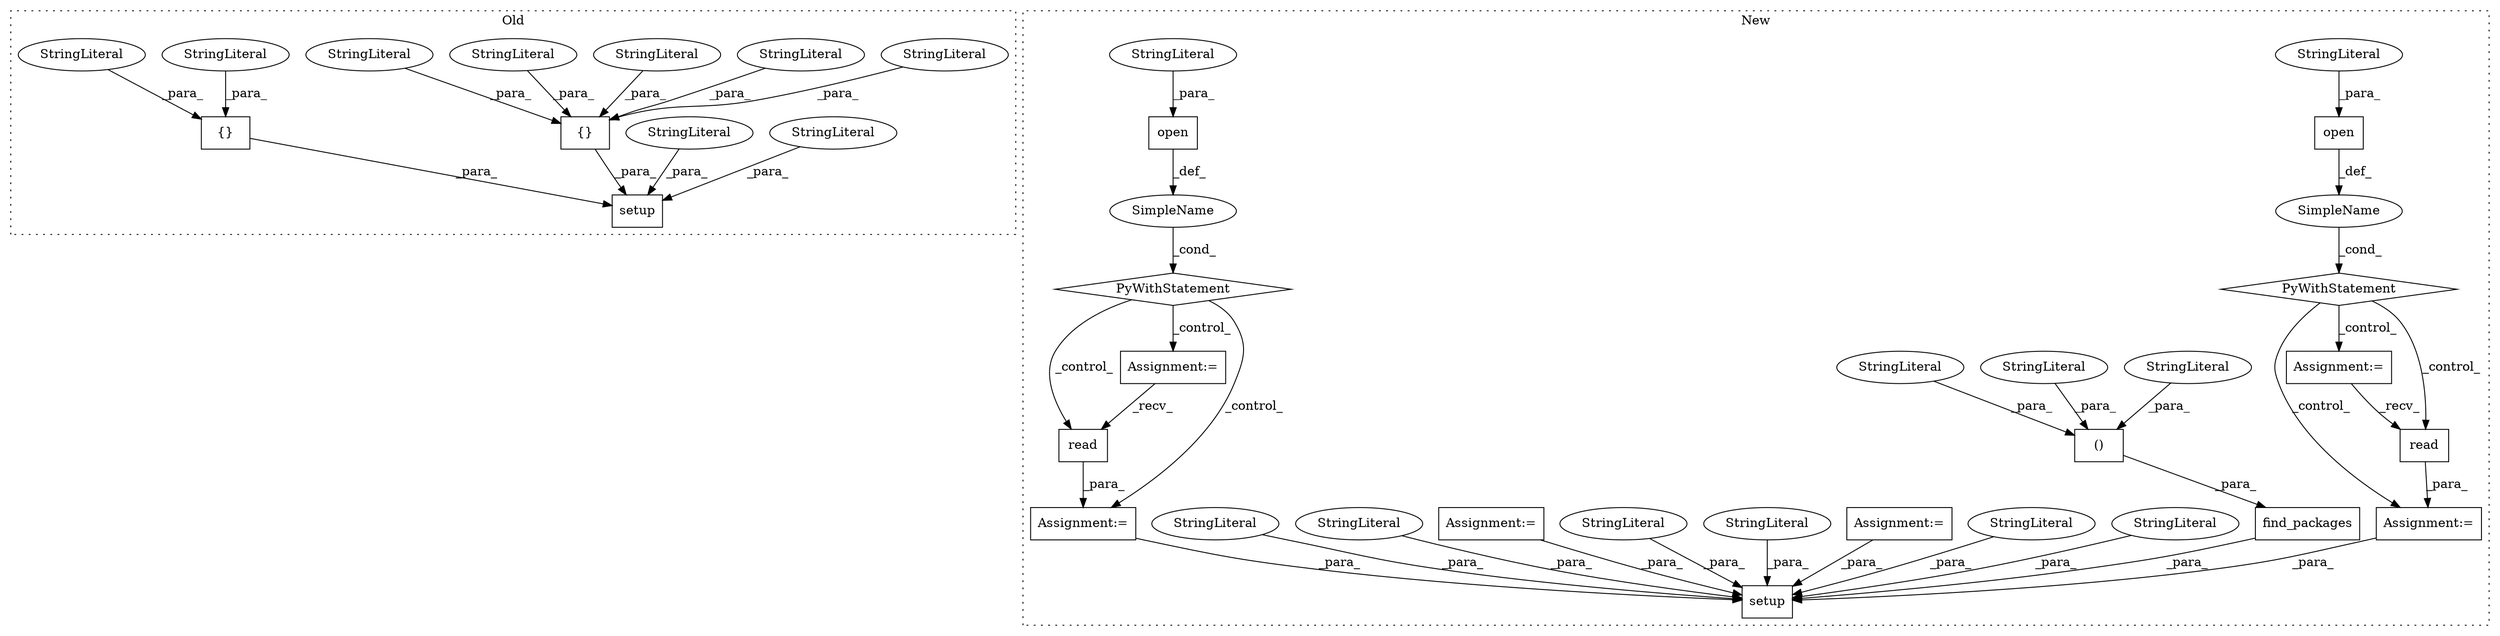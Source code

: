 digraph G {
subgraph cluster0 {
1 [label="setup" a="32" s="87,221" l="6,1" shape="box"];
4 [label="StringLiteral" a="45" s="107" l="5" shape="ellipse"];
5 [label="StringLiteral" a="45" s="93" l="13" shape="ellipse"];
6 [label="{}" a="4" s="166,220" l="1,1" shape="box"];
7 [label="StringLiteral" a="45" s="206" l="14" shape="ellipse"];
13 [label="{}" a="4" s="125,152" l="1,1" shape="box"];
14 [label="StringLiteral" a="45" s="140" l="12" shape="ellipse"];
15 [label="StringLiteral" a="45" s="175" l="7" shape="ellipse"];
16 [label="StringLiteral" a="45" s="183" l="12" shape="ellipse"];
17 [label="StringLiteral" a="45" s="167" l="7" shape="ellipse"];
18 [label="StringLiteral" a="45" s="196" l="9" shape="ellipse"];
19 [label="StringLiteral" a="45" s="126" l="13" shape="ellipse"];
label = "Old";
style="dotted";
}
subgraph cluster1 {
2 [label="open" a="32" s="259,273" l="5,1" shape="box"];
3 [label="StringLiteral" a="45" s="264" l="9" shape="ellipse"];
8 [label="read" a="32" s="310" l="6" shape="box"];
9 [label="SimpleName" a="42" s="" l="" shape="ellipse"];
10 [label="PyWithStatement" a="104" s="249,274" l="10,2" shape="diamond"];
11 [label="Assignment:=" a="7" s="291" l="1" shape="box"];
12 [label="Assignment:=" a="7" s="307" l="1" shape="box"];
20 [label="setup" a="32" s="328,615" l="6,1" shape="box"];
21 [label="()" a="106" s="564" l="49" shape="box"];
22 [label="read" a="32" s="231" l="6" shape="box"];
23 [label="SimpleName" a="42" s="" l="" shape="ellipse"];
24 [label="PyWithStatement" a="104" s="169,196" l="10,2" shape="diamond"];
25 [label="Assignment:=" a="7" s="228" l="1" shape="box"];
26 [label="StringLiteral" a="45" s="564" l="7" shape="ellipse"];
27 [label="StringLiteral" a="45" s="603" l="10" shape="ellipse"];
28 [label="StringLiteral" a="45" s="584" l="6" shape="ellipse"];
29 [label="StringLiteral" a="45" s="334" l="12" shape="ellipse"];
30 [label="StringLiteral" a="45" s="347" l="7" shape="ellipse"];
31 [label="Assignment:=" a="7" s="213" l="1" shape="box"];
32 [label="Assignment:=" a="7" s="157" l="6" shape="box"];
33 [label="StringLiteral" a="45" s="355" l="71" shape="ellipse"];
34 [label="StringLiteral" a="45" s="434" l="25" shape="ellipse"];
35 [label="Assignment:=" a="7" s="123" l="7" shape="box"];
36 [label="StringLiteral" a="45" s="460" l="30" shape="ellipse"];
37 [label="StringLiteral" a="45" s="491" l="45" shape="ellipse"];
38 [label="open" a="32" s="179,195" l="5,1" shape="box"];
39 [label="StringLiteral" a="45" s="184" l="11" shape="ellipse"];
40 [label="find_packages" a="32" s="545,613" l="19,2" shape="box"];
label = "New";
style="dotted";
}
2 -> 9 [label="_def_"];
3 -> 2 [label="_para_"];
4 -> 1 [label="_para_"];
5 -> 1 [label="_para_"];
6 -> 1 [label="_para_"];
7 -> 6 [label="_para_"];
8 -> 12 [label="_para_"];
9 -> 10 [label="_cond_"];
10 -> 8 [label="_control_"];
10 -> 12 [label="_control_"];
10 -> 11 [label="_control_"];
11 -> 8 [label="_recv_"];
12 -> 20 [label="_para_"];
13 -> 1 [label="_para_"];
14 -> 13 [label="_para_"];
15 -> 6 [label="_para_"];
16 -> 6 [label="_para_"];
17 -> 6 [label="_para_"];
18 -> 6 [label="_para_"];
19 -> 13 [label="_para_"];
21 -> 40 [label="_para_"];
22 -> 25 [label="_para_"];
23 -> 24 [label="_cond_"];
24 -> 25 [label="_control_"];
24 -> 22 [label="_control_"];
24 -> 31 [label="_control_"];
25 -> 20 [label="_para_"];
26 -> 21 [label="_para_"];
27 -> 21 [label="_para_"];
28 -> 21 [label="_para_"];
29 -> 20 [label="_para_"];
30 -> 20 [label="_para_"];
31 -> 22 [label="_recv_"];
32 -> 20 [label="_para_"];
33 -> 20 [label="_para_"];
34 -> 20 [label="_para_"];
35 -> 20 [label="_para_"];
36 -> 20 [label="_para_"];
37 -> 20 [label="_para_"];
38 -> 23 [label="_def_"];
39 -> 38 [label="_para_"];
40 -> 20 [label="_para_"];
}